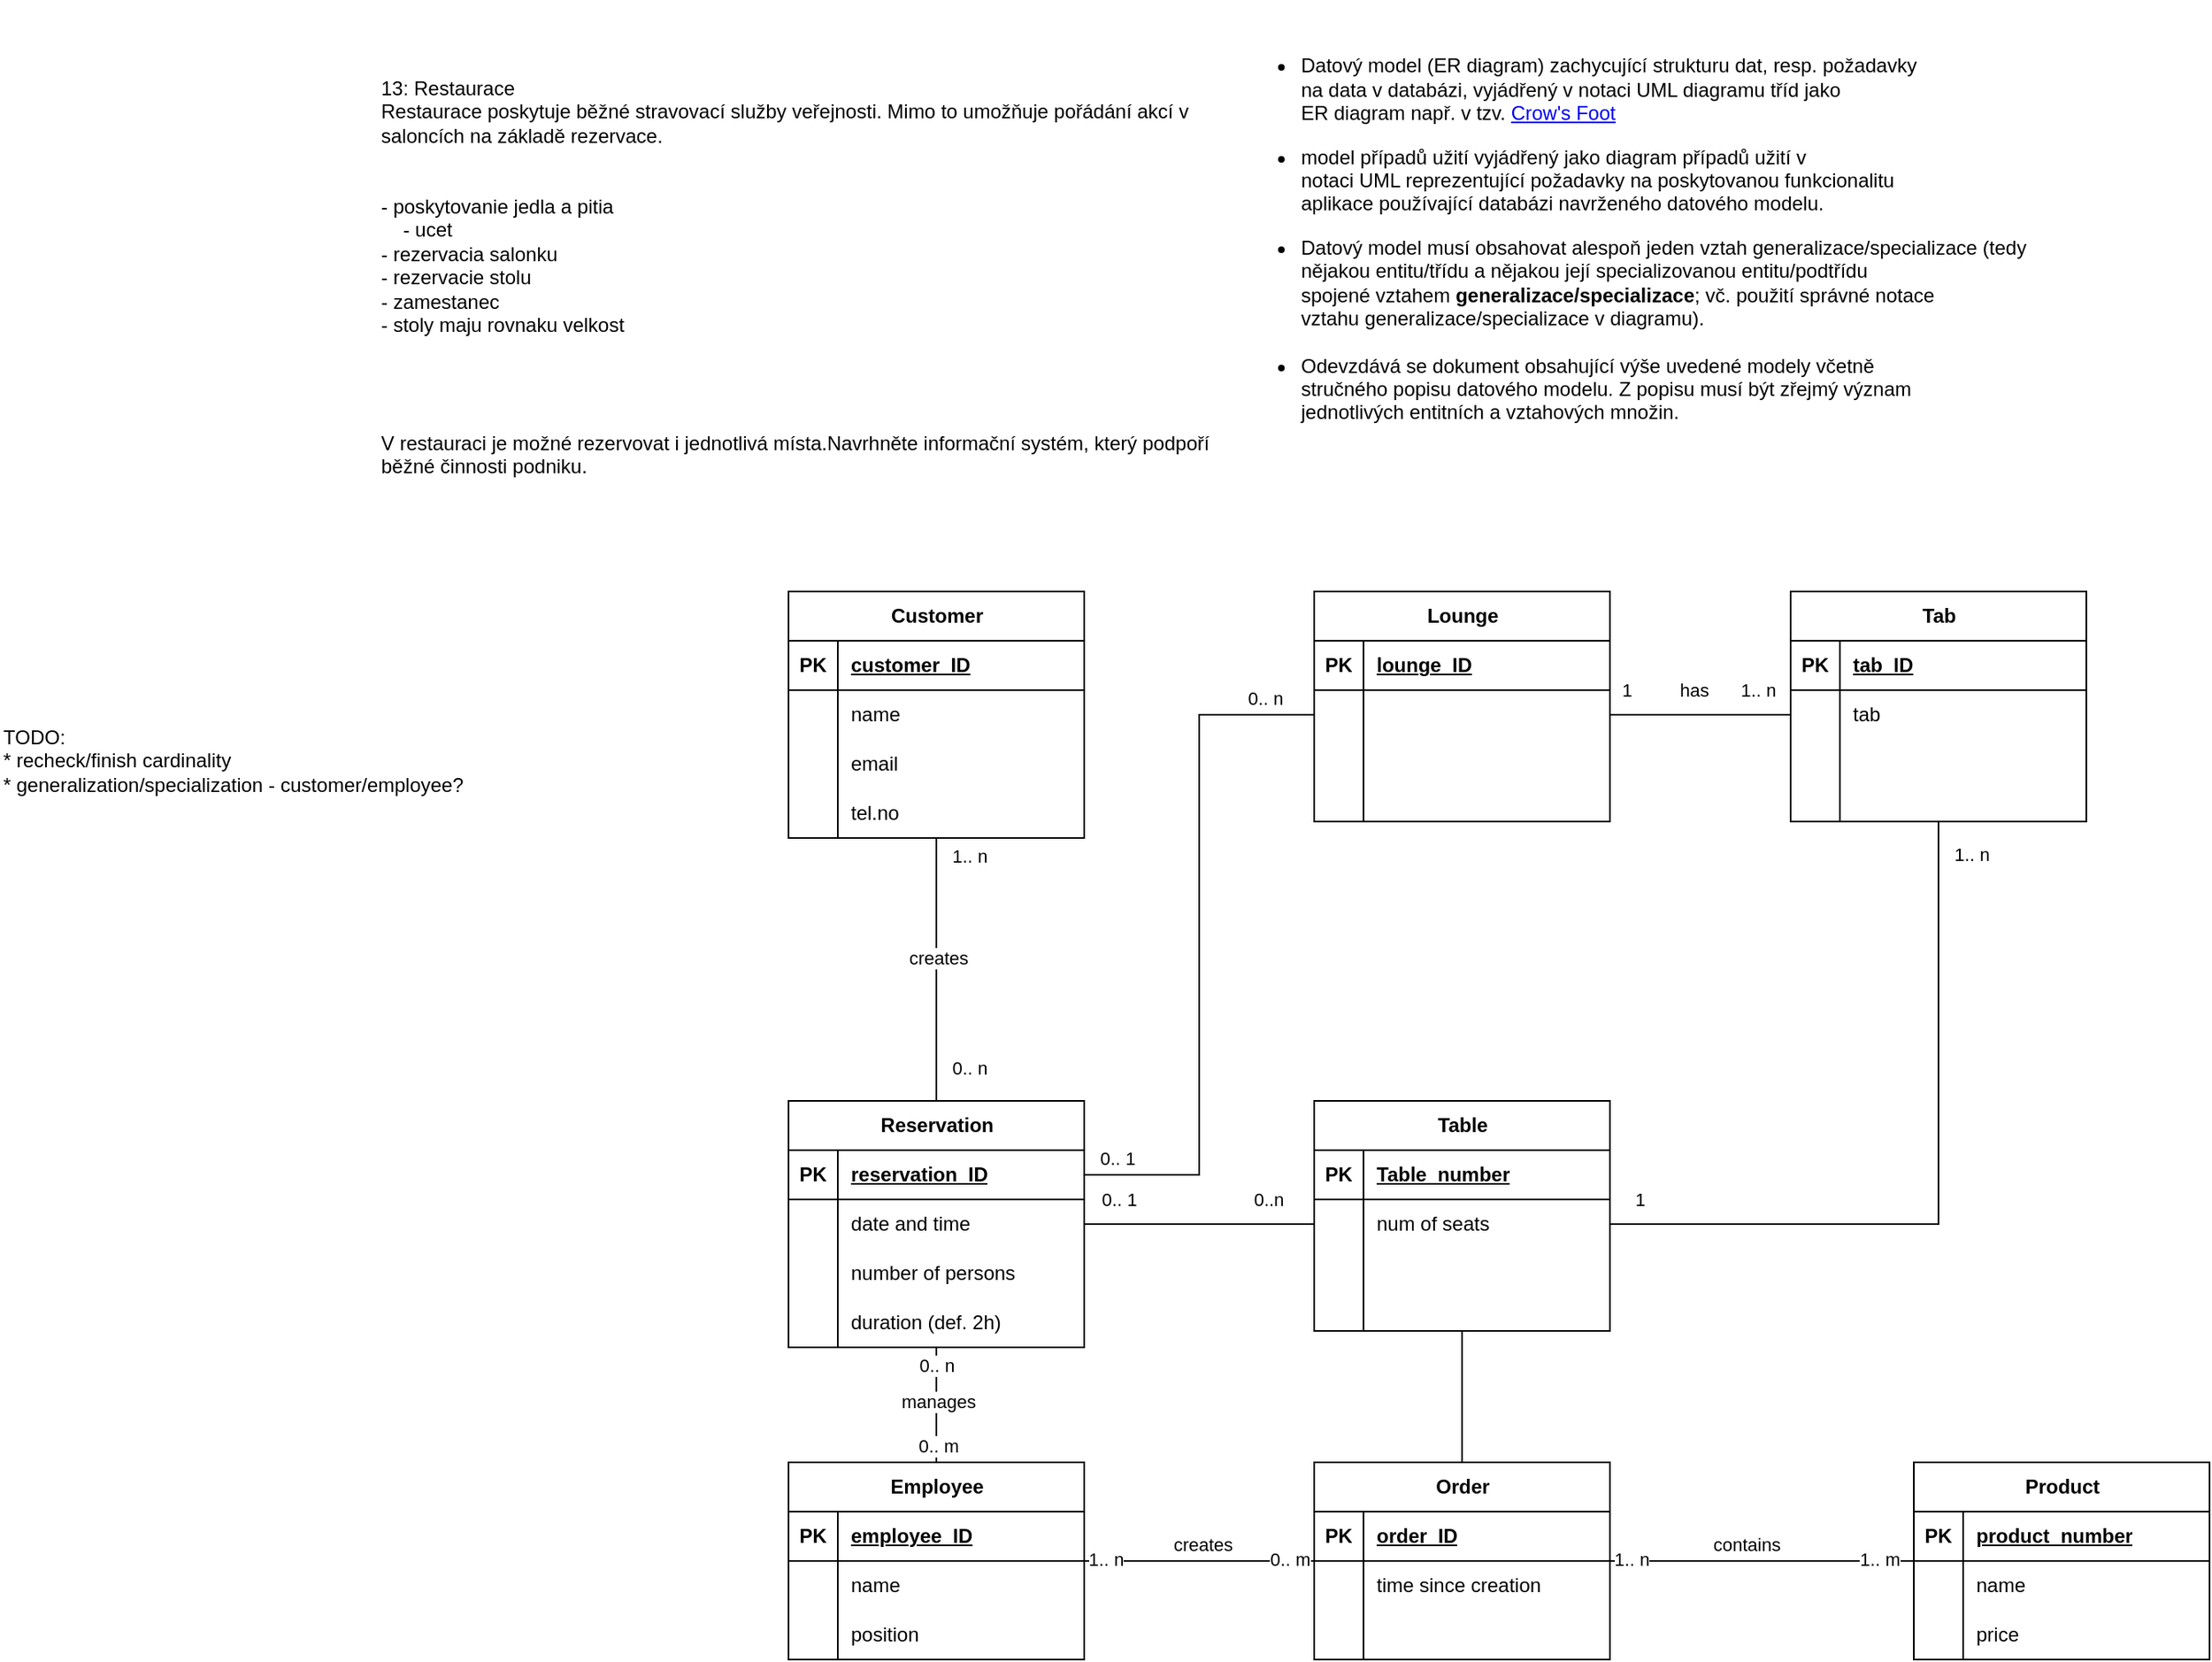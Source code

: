 <mxfile version="26.1.0">
  <diagram id="R2lEEEUBdFMjLlhIrx00" name="Page-1">
    <mxGraphModel dx="2901" dy="1121" grid="1" gridSize="10" guides="1" tooltips="1" connect="1" arrows="1" fold="1" page="1" pageScale="1" pageWidth="827" pageHeight="1169" math="0" shadow="0" extFonts="Permanent Marker^https://fonts.googleapis.com/css?family=Permanent+Marker">
      <root>
        <mxCell id="0" />
        <mxCell id="1" parent="0" />
        <mxCell id="PbNJtM7zfG2WfMYHAGxu-68" value="13: Restaurace&#xa;Restaurace poskytuje běžné stravovací služby veřejnosti. Mimo to umožňuje pořádání akcí v&#xa;saloncích na základě rezervace. &#xa;&#xa;&#xa;- poskytovanie jedla a pitia&#xa;    - ucet&#xa;- rezervacia salonku&#xa;- rezervacie stolu&#xa;- zamestanec&#xa;- stoly maju rovnaku velkost&#xa;&#xa;&#xa;&#xa;&#xa;V restauraci je možné rezervovat i jednotlivá místa.Navrhněte informační systém, který podpoří běžné činnosti podniku." style="text;whiteSpace=wrap;" parent="1" vertex="1">
          <mxGeometry x="-410" y="50" width="520" height="80" as="geometry" />
        </mxCell>
        <UserObject label="&lt;ul id=&quot;yui_3_18_1_1_1740597586929_71&quot;&gt;&lt;br&gt;&lt;li id=&quot;yui_3_18_1_1_1740597586929_70&quot;&gt;Datový model (ER diagram) zachycující strukturu dat, resp. požadavky&lt;br&gt; na data v databázi, vyjádřený v notaci UML diagramu tříd jako &lt;br&gt;ER diagram např. v tzv. &lt;a href=&quot;https://cs.wikipedia.org/wiki/Entity-relationship_model#Crow.27s_Foot&quot;&gt;Crow&#39;s Foot&lt;/a&gt;&lt;/li&gt;&lt;/ul&gt;&lt;ul id=&quot;yui_3_18_1_1_1740597586929_71&quot;&gt;&lt;li id=&quot;yui_3_18_1_1_1740597586929_70&quot;&gt;model případů užití vyjádřený jako diagram případů užití v &lt;br&gt;notaci UML reprezentující požadavky na poskytovanou funkcionalitu &lt;br&gt;aplikace používající databázi navrženého datového modelu. &lt;br&gt;&lt;/li&gt;&lt;/ul&gt;&lt;ul id=&quot;yui_3_18_1_1_1740597586929_71&quot;&gt;&lt;li id=&quot;yui_3_18_1_1_1740597586929_70&quot;&gt;Datový model musí obsahovat alespoň jeden vztah generalizace/specializace (tedy &lt;br&gt;nějakou entitu/třídu a nějakou její specializovanou entitu/podtřídu &lt;br&gt;spojené vztahem &lt;b&gt;generalizace/specializace&lt;/b&gt;; vč. použití správné notace &lt;br&gt;vztahu generalizace/specializace v diagramu).&lt;/li&gt;&lt;br&gt;&lt;li&gt;Odevzdává se dokument obsahující výše uvedené modely včetně &lt;br&gt;stručného popisu datového modelu. Z popisu musí být zřejmý význam &lt;br&gt;jednotlivých entitních a vztahových množin. &lt;/li&gt;&lt;/ul&gt;" id="PbNJtM7zfG2WfMYHAGxu-69">
          <mxCell style="text;whiteSpace=wrap;html=1;" parent="1" vertex="1">
            <mxGeometry x="110" y="10" width="560" height="260" as="geometry" />
          </mxCell>
        </UserObject>
        <mxCell id="PbNJtM7zfG2WfMYHAGxu-70" value="&lt;div&gt;Customer&lt;/div&gt;" style="shape=table;startSize=30;container=1;collapsible=1;childLayout=tableLayout;fixedRows=1;rowLines=0;fontStyle=1;align=center;resizeLast=1;html=1;" parent="1" vertex="1">
          <mxGeometry x="-160" y="370" width="180" height="150" as="geometry" />
        </mxCell>
        <mxCell id="PbNJtM7zfG2WfMYHAGxu-71" value="" style="shape=tableRow;horizontal=0;startSize=0;swimlaneHead=0;swimlaneBody=0;fillColor=none;collapsible=0;dropTarget=0;points=[[0,0.5],[1,0.5]];portConstraint=eastwest;top=0;left=0;right=0;bottom=1;" parent="PbNJtM7zfG2WfMYHAGxu-70" vertex="1">
          <mxGeometry y="30" width="180" height="30" as="geometry" />
        </mxCell>
        <mxCell id="PbNJtM7zfG2WfMYHAGxu-72" value="PK" style="shape=partialRectangle;connectable=0;fillColor=none;top=0;left=0;bottom=0;right=0;fontStyle=1;overflow=hidden;whiteSpace=wrap;html=1;" parent="PbNJtM7zfG2WfMYHAGxu-71" vertex="1">
          <mxGeometry width="30" height="30" as="geometry">
            <mxRectangle width="30" height="30" as="alternateBounds" />
          </mxGeometry>
        </mxCell>
        <mxCell id="PbNJtM7zfG2WfMYHAGxu-73" value="&lt;div&gt;customer_ID&lt;/div&gt;" style="shape=partialRectangle;connectable=0;fillColor=none;top=0;left=0;bottom=0;right=0;align=left;spacingLeft=6;fontStyle=5;overflow=hidden;whiteSpace=wrap;html=1;" parent="PbNJtM7zfG2WfMYHAGxu-71" vertex="1">
          <mxGeometry x="30" width="150" height="30" as="geometry">
            <mxRectangle width="150" height="30" as="alternateBounds" />
          </mxGeometry>
        </mxCell>
        <mxCell id="PbNJtM7zfG2WfMYHAGxu-80" value="" style="shape=tableRow;horizontal=0;startSize=0;swimlaneHead=0;swimlaneBody=0;fillColor=none;collapsible=0;dropTarget=0;points=[[0,0.5],[1,0.5]];portConstraint=eastwest;top=0;left=0;right=0;bottom=0;" parent="PbNJtM7zfG2WfMYHAGxu-70" vertex="1">
          <mxGeometry y="60" width="180" height="30" as="geometry" />
        </mxCell>
        <mxCell id="PbNJtM7zfG2WfMYHAGxu-81" value="" style="shape=partialRectangle;connectable=0;fillColor=none;top=0;left=0;bottom=0;right=0;editable=1;overflow=hidden;whiteSpace=wrap;html=1;" parent="PbNJtM7zfG2WfMYHAGxu-80" vertex="1">
          <mxGeometry width="30" height="30" as="geometry">
            <mxRectangle width="30" height="30" as="alternateBounds" />
          </mxGeometry>
        </mxCell>
        <mxCell id="PbNJtM7zfG2WfMYHAGxu-82" value="name" style="shape=partialRectangle;connectable=0;fillColor=none;top=0;left=0;bottom=0;right=0;align=left;spacingLeft=6;overflow=hidden;whiteSpace=wrap;html=1;" parent="PbNJtM7zfG2WfMYHAGxu-80" vertex="1">
          <mxGeometry x="30" width="150" height="30" as="geometry">
            <mxRectangle width="150" height="30" as="alternateBounds" />
          </mxGeometry>
        </mxCell>
        <mxCell id="PbNJtM7zfG2WfMYHAGxu-77" value="" style="shape=tableRow;horizontal=0;startSize=0;swimlaneHead=0;swimlaneBody=0;fillColor=none;collapsible=0;dropTarget=0;points=[[0,0.5],[1,0.5]];portConstraint=eastwest;top=0;left=0;right=0;bottom=0;" parent="PbNJtM7zfG2WfMYHAGxu-70" vertex="1">
          <mxGeometry y="90" width="180" height="30" as="geometry" />
        </mxCell>
        <mxCell id="PbNJtM7zfG2WfMYHAGxu-78" value="" style="shape=partialRectangle;connectable=0;fillColor=none;top=0;left=0;bottom=0;right=0;editable=1;overflow=hidden;whiteSpace=wrap;html=1;" parent="PbNJtM7zfG2WfMYHAGxu-77" vertex="1">
          <mxGeometry width="30" height="30" as="geometry">
            <mxRectangle width="30" height="30" as="alternateBounds" />
          </mxGeometry>
        </mxCell>
        <mxCell id="PbNJtM7zfG2WfMYHAGxu-79" value="email" style="shape=partialRectangle;connectable=0;fillColor=none;top=0;left=0;bottom=0;right=0;align=left;spacingLeft=6;overflow=hidden;whiteSpace=wrap;html=1;" parent="PbNJtM7zfG2WfMYHAGxu-77" vertex="1">
          <mxGeometry x="30" width="150" height="30" as="geometry">
            <mxRectangle width="150" height="30" as="alternateBounds" />
          </mxGeometry>
        </mxCell>
        <mxCell id="PbNJtM7zfG2WfMYHAGxu-74" value="" style="shape=tableRow;horizontal=0;startSize=0;swimlaneHead=0;swimlaneBody=0;fillColor=none;collapsible=0;dropTarget=0;points=[[0,0.5],[1,0.5]];portConstraint=eastwest;top=0;left=0;right=0;bottom=0;" parent="PbNJtM7zfG2WfMYHAGxu-70" vertex="1">
          <mxGeometry y="120" width="180" height="30" as="geometry" />
        </mxCell>
        <mxCell id="PbNJtM7zfG2WfMYHAGxu-75" value="" style="shape=partialRectangle;connectable=0;fillColor=none;top=0;left=0;bottom=0;right=0;editable=1;overflow=hidden;whiteSpace=wrap;html=1;" parent="PbNJtM7zfG2WfMYHAGxu-74" vertex="1">
          <mxGeometry width="30" height="30" as="geometry">
            <mxRectangle width="30" height="30" as="alternateBounds" />
          </mxGeometry>
        </mxCell>
        <mxCell id="PbNJtM7zfG2WfMYHAGxu-76" value="&lt;div&gt;tel.no&lt;/div&gt;" style="shape=partialRectangle;connectable=0;fillColor=none;top=0;left=0;bottom=0;right=0;align=left;spacingLeft=6;overflow=hidden;whiteSpace=wrap;html=1;" parent="PbNJtM7zfG2WfMYHAGxu-74" vertex="1">
          <mxGeometry x="30" width="150" height="30" as="geometry">
            <mxRectangle width="150" height="30" as="alternateBounds" />
          </mxGeometry>
        </mxCell>
        <mxCell id="G8_qOVzDnZ8bcjeu0tP2-45" style="edgeStyle=orthogonalEdgeStyle;rounded=0;orthogonalLoop=1;jettySize=auto;html=1;endArrow=none;endFill=0;" parent="1" source="PbNJtM7zfG2WfMYHAGxu-83" target="PbNJtM7zfG2WfMYHAGxu-100" edge="1">
          <mxGeometry relative="1" as="geometry" />
        </mxCell>
        <mxCell id="G8_qOVzDnZ8bcjeu0tP2-46" value="0.. 1" style="edgeLabel;html=1;align=center;verticalAlign=middle;resizable=0;points=[];" parent="G8_qOVzDnZ8bcjeu0tP2-45" vertex="1" connectable="0">
          <mxGeometry x="-0.819" y="2" relative="1" as="geometry">
            <mxPoint x="8" y="-13" as="offset" />
          </mxGeometry>
        </mxCell>
        <mxCell id="G8_qOVzDnZ8bcjeu0tP2-47" value="0..n" style="edgeLabel;html=1;align=center;verticalAlign=middle;resizable=0;points=[];" parent="G8_qOVzDnZ8bcjeu0tP2-45" vertex="1" connectable="0">
          <mxGeometry x="0.595" y="2" relative="1" as="geometry">
            <mxPoint y="-13" as="offset" />
          </mxGeometry>
        </mxCell>
        <mxCell id="PbNJtM7zfG2WfMYHAGxu-83" value="Reservation" style="shape=table;startSize=30;container=1;collapsible=1;childLayout=tableLayout;fixedRows=1;rowLines=0;fontStyle=1;align=center;resizeLast=1;html=1;" parent="1" vertex="1">
          <mxGeometry x="-160" y="680" width="180" height="150" as="geometry" />
        </mxCell>
        <mxCell id="PbNJtM7zfG2WfMYHAGxu-84" value="" style="shape=tableRow;horizontal=0;startSize=0;swimlaneHead=0;swimlaneBody=0;fillColor=none;collapsible=0;dropTarget=0;points=[[0,0.5],[1,0.5]];portConstraint=eastwest;top=0;left=0;right=0;bottom=1;" parent="PbNJtM7zfG2WfMYHAGxu-83" vertex="1">
          <mxGeometry y="30" width="180" height="30" as="geometry" />
        </mxCell>
        <mxCell id="PbNJtM7zfG2WfMYHAGxu-85" value="PK" style="shape=partialRectangle;connectable=0;fillColor=none;top=0;left=0;bottom=0;right=0;fontStyle=1;overflow=hidden;whiteSpace=wrap;html=1;" parent="PbNJtM7zfG2WfMYHAGxu-84" vertex="1">
          <mxGeometry width="30" height="30" as="geometry">
            <mxRectangle width="30" height="30" as="alternateBounds" />
          </mxGeometry>
        </mxCell>
        <mxCell id="PbNJtM7zfG2WfMYHAGxu-86" value="reservation_ID" style="shape=partialRectangle;connectable=0;fillColor=none;top=0;left=0;bottom=0;right=0;align=left;spacingLeft=6;fontStyle=5;overflow=hidden;whiteSpace=wrap;html=1;" parent="PbNJtM7zfG2WfMYHAGxu-84" vertex="1">
          <mxGeometry x="30" width="150" height="30" as="geometry">
            <mxRectangle width="150" height="30" as="alternateBounds" />
          </mxGeometry>
        </mxCell>
        <mxCell id="PbNJtM7zfG2WfMYHAGxu-87" value="" style="shape=tableRow;horizontal=0;startSize=0;swimlaneHead=0;swimlaneBody=0;fillColor=none;collapsible=0;dropTarget=0;points=[[0,0.5],[1,0.5]];portConstraint=eastwest;top=0;left=0;right=0;bottom=0;" parent="PbNJtM7zfG2WfMYHAGxu-83" vertex="1">
          <mxGeometry y="60" width="180" height="30" as="geometry" />
        </mxCell>
        <mxCell id="PbNJtM7zfG2WfMYHAGxu-88" value="" style="shape=partialRectangle;connectable=0;fillColor=none;top=0;left=0;bottom=0;right=0;editable=1;overflow=hidden;whiteSpace=wrap;html=1;" parent="PbNJtM7zfG2WfMYHAGxu-87" vertex="1">
          <mxGeometry width="30" height="30" as="geometry">
            <mxRectangle width="30" height="30" as="alternateBounds" />
          </mxGeometry>
        </mxCell>
        <mxCell id="PbNJtM7zfG2WfMYHAGxu-89" value="d&lt;span style=&quot;background-color: transparent; color: light-dark(rgb(0, 0, 0), rgb(255, 255, 255));&quot;&gt;ate and time&lt;/span&gt;" style="shape=partialRectangle;connectable=0;fillColor=none;top=0;left=0;bottom=0;right=0;align=left;spacingLeft=6;overflow=hidden;whiteSpace=wrap;html=1;" parent="PbNJtM7zfG2WfMYHAGxu-87" vertex="1">
          <mxGeometry x="30" width="150" height="30" as="geometry">
            <mxRectangle width="150" height="30" as="alternateBounds" />
          </mxGeometry>
        </mxCell>
        <mxCell id="PbNJtM7zfG2WfMYHAGxu-90" value="" style="shape=tableRow;horizontal=0;startSize=0;swimlaneHead=0;swimlaneBody=0;fillColor=none;collapsible=0;dropTarget=0;points=[[0,0.5],[1,0.5]];portConstraint=eastwest;top=0;left=0;right=0;bottom=0;" parent="PbNJtM7zfG2WfMYHAGxu-83" vertex="1">
          <mxGeometry y="90" width="180" height="30" as="geometry" />
        </mxCell>
        <mxCell id="PbNJtM7zfG2WfMYHAGxu-91" value="" style="shape=partialRectangle;connectable=0;fillColor=none;top=0;left=0;bottom=0;right=0;editable=1;overflow=hidden;whiteSpace=wrap;html=1;" parent="PbNJtM7zfG2WfMYHAGxu-90" vertex="1">
          <mxGeometry width="30" height="30" as="geometry">
            <mxRectangle width="30" height="30" as="alternateBounds" />
          </mxGeometry>
        </mxCell>
        <mxCell id="PbNJtM7zfG2WfMYHAGxu-92" value="number of persons" style="shape=partialRectangle;connectable=0;fillColor=none;top=0;left=0;bottom=0;right=0;align=left;spacingLeft=6;overflow=hidden;whiteSpace=wrap;html=1;" parent="PbNJtM7zfG2WfMYHAGxu-90" vertex="1">
          <mxGeometry x="30" width="150" height="30" as="geometry">
            <mxRectangle width="150" height="30" as="alternateBounds" />
          </mxGeometry>
        </mxCell>
        <mxCell id="PbNJtM7zfG2WfMYHAGxu-93" value="" style="shape=tableRow;horizontal=0;startSize=0;swimlaneHead=0;swimlaneBody=0;fillColor=none;collapsible=0;dropTarget=0;points=[[0,0.5],[1,0.5]];portConstraint=eastwest;top=0;left=0;right=0;bottom=0;" parent="PbNJtM7zfG2WfMYHAGxu-83" vertex="1">
          <mxGeometry y="120" width="180" height="30" as="geometry" />
        </mxCell>
        <mxCell id="PbNJtM7zfG2WfMYHAGxu-94" value="" style="shape=partialRectangle;connectable=0;fillColor=none;top=0;left=0;bottom=0;right=0;editable=1;overflow=hidden;whiteSpace=wrap;html=1;" parent="PbNJtM7zfG2WfMYHAGxu-93" vertex="1">
          <mxGeometry width="30" height="30" as="geometry">
            <mxRectangle width="30" height="30" as="alternateBounds" />
          </mxGeometry>
        </mxCell>
        <mxCell id="PbNJtM7zfG2WfMYHAGxu-95" value="duration (def. 2h)" style="shape=partialRectangle;connectable=0;fillColor=none;top=0;left=0;bottom=0;right=0;align=left;spacingLeft=6;overflow=hidden;whiteSpace=wrap;html=1;" parent="PbNJtM7zfG2WfMYHAGxu-93" vertex="1">
          <mxGeometry x="30" width="150" height="30" as="geometry">
            <mxRectangle width="150" height="30" as="alternateBounds" />
          </mxGeometry>
        </mxCell>
        <mxCell id="PbNJtM7zfG2WfMYHAGxu-96" value="Table" style="shape=table;startSize=30;container=1;collapsible=1;childLayout=tableLayout;fixedRows=1;rowLines=0;fontStyle=1;align=center;resizeLast=1;html=1;" parent="1" vertex="1">
          <mxGeometry x="160" y="680" width="180" height="140" as="geometry" />
        </mxCell>
        <mxCell id="PbNJtM7zfG2WfMYHAGxu-97" value="" style="shape=tableRow;horizontal=0;startSize=0;swimlaneHead=0;swimlaneBody=0;fillColor=none;collapsible=0;dropTarget=0;points=[[0,0.5],[1,0.5]];portConstraint=eastwest;top=0;left=0;right=0;bottom=1;" parent="PbNJtM7zfG2WfMYHAGxu-96" vertex="1">
          <mxGeometry y="30" width="180" height="30" as="geometry" />
        </mxCell>
        <mxCell id="PbNJtM7zfG2WfMYHAGxu-98" value="PK" style="shape=partialRectangle;connectable=0;fillColor=none;top=0;left=0;bottom=0;right=0;fontStyle=1;overflow=hidden;whiteSpace=wrap;html=1;" parent="PbNJtM7zfG2WfMYHAGxu-97" vertex="1">
          <mxGeometry width="30" height="30" as="geometry">
            <mxRectangle width="30" height="30" as="alternateBounds" />
          </mxGeometry>
        </mxCell>
        <mxCell id="PbNJtM7zfG2WfMYHAGxu-99" value="Table_number" style="shape=partialRectangle;connectable=0;fillColor=none;top=0;left=0;bottom=0;right=0;align=left;spacingLeft=6;fontStyle=5;overflow=hidden;whiteSpace=wrap;html=1;" parent="PbNJtM7zfG2WfMYHAGxu-97" vertex="1">
          <mxGeometry x="30" width="150" height="30" as="geometry">
            <mxRectangle width="150" height="30" as="alternateBounds" />
          </mxGeometry>
        </mxCell>
        <mxCell id="PbNJtM7zfG2WfMYHAGxu-100" value="" style="shape=tableRow;horizontal=0;startSize=0;swimlaneHead=0;swimlaneBody=0;fillColor=none;collapsible=0;dropTarget=0;points=[[0,0.5],[1,0.5]];portConstraint=eastwest;top=0;left=0;right=0;bottom=0;" parent="PbNJtM7zfG2WfMYHAGxu-96" vertex="1">
          <mxGeometry y="60" width="180" height="30" as="geometry" />
        </mxCell>
        <mxCell id="PbNJtM7zfG2WfMYHAGxu-101" value="" style="shape=partialRectangle;connectable=0;fillColor=none;top=0;left=0;bottom=0;right=0;editable=1;overflow=hidden;whiteSpace=wrap;html=1;" parent="PbNJtM7zfG2WfMYHAGxu-100" vertex="1">
          <mxGeometry width="30" height="30" as="geometry">
            <mxRectangle width="30" height="30" as="alternateBounds" />
          </mxGeometry>
        </mxCell>
        <mxCell id="PbNJtM7zfG2WfMYHAGxu-102" value="num of seats" style="shape=partialRectangle;connectable=0;fillColor=none;top=0;left=0;bottom=0;right=0;align=left;spacingLeft=6;overflow=hidden;whiteSpace=wrap;html=1;" parent="PbNJtM7zfG2WfMYHAGxu-100" vertex="1">
          <mxGeometry x="30" width="150" height="30" as="geometry">
            <mxRectangle width="150" height="30" as="alternateBounds" />
          </mxGeometry>
        </mxCell>
        <mxCell id="PbNJtM7zfG2WfMYHAGxu-103" value="" style="shape=tableRow;horizontal=0;startSize=0;swimlaneHead=0;swimlaneBody=0;fillColor=none;collapsible=0;dropTarget=0;points=[[0,0.5],[1,0.5]];portConstraint=eastwest;top=0;left=0;right=0;bottom=0;" parent="PbNJtM7zfG2WfMYHAGxu-96" vertex="1">
          <mxGeometry y="90" width="180" height="30" as="geometry" />
        </mxCell>
        <mxCell id="PbNJtM7zfG2WfMYHAGxu-104" value="" style="shape=partialRectangle;connectable=0;fillColor=none;top=0;left=0;bottom=0;right=0;editable=1;overflow=hidden;whiteSpace=wrap;html=1;" parent="PbNJtM7zfG2WfMYHAGxu-103" vertex="1">
          <mxGeometry width="30" height="30" as="geometry">
            <mxRectangle width="30" height="30" as="alternateBounds" />
          </mxGeometry>
        </mxCell>
        <mxCell id="PbNJtM7zfG2WfMYHAGxu-105" value="" style="shape=partialRectangle;connectable=0;fillColor=none;top=0;left=0;bottom=0;right=0;align=left;spacingLeft=6;overflow=hidden;whiteSpace=wrap;html=1;" parent="PbNJtM7zfG2WfMYHAGxu-103" vertex="1">
          <mxGeometry x="30" width="150" height="30" as="geometry">
            <mxRectangle width="150" height="30" as="alternateBounds" />
          </mxGeometry>
        </mxCell>
        <mxCell id="PbNJtM7zfG2WfMYHAGxu-106" value="" style="shape=tableRow;horizontal=0;startSize=0;swimlaneHead=0;swimlaneBody=0;fillColor=none;collapsible=0;dropTarget=0;points=[[0,0.5],[1,0.5]];portConstraint=eastwest;top=0;left=0;right=0;bottom=0;" parent="PbNJtM7zfG2WfMYHAGxu-96" vertex="1">
          <mxGeometry y="120" width="180" height="20" as="geometry" />
        </mxCell>
        <mxCell id="PbNJtM7zfG2WfMYHAGxu-107" value="" style="shape=partialRectangle;connectable=0;fillColor=none;top=0;left=0;bottom=0;right=0;editable=1;overflow=hidden;whiteSpace=wrap;html=1;" parent="PbNJtM7zfG2WfMYHAGxu-106" vertex="1">
          <mxGeometry width="30" height="20" as="geometry">
            <mxRectangle width="30" height="20" as="alternateBounds" />
          </mxGeometry>
        </mxCell>
        <mxCell id="PbNJtM7zfG2WfMYHAGxu-108" value="" style="shape=partialRectangle;connectable=0;fillColor=none;top=0;left=0;bottom=0;right=0;align=left;spacingLeft=6;overflow=hidden;whiteSpace=wrap;html=1;" parent="PbNJtM7zfG2WfMYHAGxu-106" vertex="1">
          <mxGeometry x="30" width="150" height="20" as="geometry">
            <mxRectangle width="150" height="20" as="alternateBounds" />
          </mxGeometry>
        </mxCell>
        <mxCell id="PbNJtM7zfG2WfMYHAGxu-122" value="Product" style="shape=table;startSize=30;container=1;collapsible=1;childLayout=tableLayout;fixedRows=1;rowLines=0;fontStyle=1;align=center;resizeLast=1;html=1;" parent="1" vertex="1">
          <mxGeometry x="525" y="900" width="180" height="120" as="geometry">
            <mxRectangle x="380" y="340" width="80" height="30" as="alternateBounds" />
          </mxGeometry>
        </mxCell>
        <mxCell id="PbNJtM7zfG2WfMYHAGxu-123" value="" style="shape=tableRow;horizontal=0;startSize=0;swimlaneHead=0;swimlaneBody=0;fillColor=none;collapsible=0;dropTarget=0;points=[[0,0.5],[1,0.5]];portConstraint=eastwest;top=0;left=0;right=0;bottom=1;" parent="PbNJtM7zfG2WfMYHAGxu-122" vertex="1">
          <mxGeometry y="30" width="180" height="30" as="geometry" />
        </mxCell>
        <mxCell id="PbNJtM7zfG2WfMYHAGxu-124" value="PK" style="shape=partialRectangle;connectable=0;fillColor=none;top=0;left=0;bottom=0;right=0;fontStyle=1;overflow=hidden;whiteSpace=wrap;html=1;" parent="PbNJtM7zfG2WfMYHAGxu-123" vertex="1">
          <mxGeometry width="30" height="30" as="geometry">
            <mxRectangle width="30" height="30" as="alternateBounds" />
          </mxGeometry>
        </mxCell>
        <mxCell id="PbNJtM7zfG2WfMYHAGxu-125" value="product_number" style="shape=partialRectangle;connectable=0;fillColor=none;top=0;left=0;bottom=0;right=0;align=left;spacingLeft=6;fontStyle=5;overflow=hidden;whiteSpace=wrap;html=1;" parent="PbNJtM7zfG2WfMYHAGxu-123" vertex="1">
          <mxGeometry x="30" width="150" height="30" as="geometry">
            <mxRectangle width="150" height="30" as="alternateBounds" />
          </mxGeometry>
        </mxCell>
        <mxCell id="PbNJtM7zfG2WfMYHAGxu-126" value="" style="shape=tableRow;horizontal=0;startSize=0;swimlaneHead=0;swimlaneBody=0;fillColor=none;collapsible=0;dropTarget=0;points=[[0,0.5],[1,0.5]];portConstraint=eastwest;top=0;left=0;right=0;bottom=0;" parent="PbNJtM7zfG2WfMYHAGxu-122" vertex="1">
          <mxGeometry y="60" width="180" height="30" as="geometry" />
        </mxCell>
        <mxCell id="PbNJtM7zfG2WfMYHAGxu-127" value="" style="shape=partialRectangle;connectable=0;fillColor=none;top=0;left=0;bottom=0;right=0;editable=1;overflow=hidden;whiteSpace=wrap;html=1;" parent="PbNJtM7zfG2WfMYHAGxu-126" vertex="1">
          <mxGeometry width="30" height="30" as="geometry">
            <mxRectangle width="30" height="30" as="alternateBounds" />
          </mxGeometry>
        </mxCell>
        <mxCell id="PbNJtM7zfG2WfMYHAGxu-128" value="name" style="shape=partialRectangle;connectable=0;fillColor=none;top=0;left=0;bottom=0;right=0;align=left;spacingLeft=6;overflow=hidden;whiteSpace=wrap;html=1;" parent="PbNJtM7zfG2WfMYHAGxu-126" vertex="1">
          <mxGeometry x="30" width="150" height="30" as="geometry">
            <mxRectangle width="150" height="30" as="alternateBounds" />
          </mxGeometry>
        </mxCell>
        <mxCell id="PbNJtM7zfG2WfMYHAGxu-129" value="" style="shape=tableRow;horizontal=0;startSize=0;swimlaneHead=0;swimlaneBody=0;fillColor=none;collapsible=0;dropTarget=0;points=[[0,0.5],[1,0.5]];portConstraint=eastwest;top=0;left=0;right=0;bottom=0;" parent="PbNJtM7zfG2WfMYHAGxu-122" vertex="1">
          <mxGeometry y="90" width="180" height="30" as="geometry" />
        </mxCell>
        <mxCell id="PbNJtM7zfG2WfMYHAGxu-130" value="" style="shape=partialRectangle;connectable=0;fillColor=none;top=0;left=0;bottom=0;right=0;editable=1;overflow=hidden;whiteSpace=wrap;html=1;" parent="PbNJtM7zfG2WfMYHAGxu-129" vertex="1">
          <mxGeometry width="30" height="30" as="geometry">
            <mxRectangle width="30" height="30" as="alternateBounds" />
          </mxGeometry>
        </mxCell>
        <mxCell id="PbNJtM7zfG2WfMYHAGxu-131" value="price" style="shape=partialRectangle;connectable=0;fillColor=none;top=0;left=0;bottom=0;right=0;align=left;spacingLeft=6;overflow=hidden;whiteSpace=wrap;html=1;" parent="PbNJtM7zfG2WfMYHAGxu-129" vertex="1">
          <mxGeometry x="30" width="150" height="30" as="geometry">
            <mxRectangle width="150" height="30" as="alternateBounds" />
          </mxGeometry>
        </mxCell>
        <mxCell id="G8_qOVzDnZ8bcjeu0tP2-33" style="edgeStyle=orthogonalEdgeStyle;rounded=0;orthogonalLoop=1;jettySize=auto;html=1;endArrow=none;endFill=0;" parent="1" source="ev-QNoOPe0kuKehV-vWC-1" target="G8_qOVzDnZ8bcjeu0tP2-16" edge="1">
          <mxGeometry relative="1" as="geometry" />
        </mxCell>
        <mxCell id="G8_qOVzDnZ8bcjeu0tP2-34" value="1.. n" style="edgeLabel;html=1;align=center;verticalAlign=middle;resizable=0;points=[];" parent="G8_qOVzDnZ8bcjeu0tP2-33" vertex="1" connectable="0">
          <mxGeometry x="0.822" y="-1" relative="1" as="geometry">
            <mxPoint as="offset" />
          </mxGeometry>
        </mxCell>
        <mxCell id="G8_qOVzDnZ8bcjeu0tP2-35" value="0.. m" style="edgeLabel;html=1;align=center;verticalAlign=middle;resizable=0;points=[];" parent="G8_qOVzDnZ8bcjeu0tP2-33" vertex="1" connectable="0">
          <mxGeometry x="-0.787" y="-1" relative="1" as="geometry">
            <mxPoint as="offset" />
          </mxGeometry>
        </mxCell>
        <mxCell id="G8_qOVzDnZ8bcjeu0tP2-36" value="creates" style="edgeLabel;html=1;align=center;verticalAlign=middle;resizable=0;points=[];" parent="G8_qOVzDnZ8bcjeu0tP2-33" vertex="1" connectable="0">
          <mxGeometry x="-0.021" y="1" relative="1" as="geometry">
            <mxPoint y="-11" as="offset" />
          </mxGeometry>
        </mxCell>
        <mxCell id="G8_qOVzDnZ8bcjeu0tP2-38" style="edgeStyle=orthogonalEdgeStyle;rounded=0;orthogonalLoop=1;jettySize=auto;html=1;endArrow=none;endFill=0;" parent="1" source="ev-QNoOPe0kuKehV-vWC-1" target="PbNJtM7zfG2WfMYHAGxu-122" edge="1">
          <mxGeometry relative="1" as="geometry" />
        </mxCell>
        <mxCell id="G8_qOVzDnZ8bcjeu0tP2-39" value="1.. m" style="edgeLabel;html=1;align=center;verticalAlign=middle;resizable=0;points=[];" parent="G8_qOVzDnZ8bcjeu0tP2-38" vertex="1" connectable="0">
          <mxGeometry x="0.774" y="1" relative="1" as="geometry">
            <mxPoint as="offset" />
          </mxGeometry>
        </mxCell>
        <mxCell id="G8_qOVzDnZ8bcjeu0tP2-40" value="1.. n" style="edgeLabel;html=1;align=center;verticalAlign=middle;resizable=0;points=[];" parent="G8_qOVzDnZ8bcjeu0tP2-38" vertex="1" connectable="0">
          <mxGeometry x="-0.86" y="1" relative="1" as="geometry">
            <mxPoint as="offset" />
          </mxGeometry>
        </mxCell>
        <mxCell id="G8_qOVzDnZ8bcjeu0tP2-41" value="contains" style="edgeLabel;html=1;align=center;verticalAlign=middle;resizable=0;points=[];" parent="G8_qOVzDnZ8bcjeu0tP2-38" vertex="1" connectable="0">
          <mxGeometry x="-0.103" y="-1" relative="1" as="geometry">
            <mxPoint y="-11" as="offset" />
          </mxGeometry>
        </mxCell>
        <mxCell id="G8_qOVzDnZ8bcjeu0tP2-53" style="edgeStyle=orthogonalEdgeStyle;rounded=0;orthogonalLoop=1;jettySize=auto;html=1;endArrow=none;endFill=0;" parent="1" source="ev-QNoOPe0kuKehV-vWC-1" target="PbNJtM7zfG2WfMYHAGxu-96" edge="1">
          <mxGeometry relative="1" as="geometry" />
        </mxCell>
        <mxCell id="ev-QNoOPe0kuKehV-vWC-1" value="Order" style="shape=table;startSize=30;container=1;collapsible=1;childLayout=tableLayout;fixedRows=1;rowLines=0;fontStyle=1;align=center;resizeLast=1;html=1;" parent="1" vertex="1">
          <mxGeometry x="160" y="900" width="180" height="120" as="geometry" />
        </mxCell>
        <mxCell id="ev-QNoOPe0kuKehV-vWC-2" value="" style="shape=tableRow;horizontal=0;startSize=0;swimlaneHead=0;swimlaneBody=0;fillColor=none;collapsible=0;dropTarget=0;points=[[0,0.5],[1,0.5]];portConstraint=eastwest;top=0;left=0;right=0;bottom=1;" parent="ev-QNoOPe0kuKehV-vWC-1" vertex="1">
          <mxGeometry y="30" width="180" height="30" as="geometry" />
        </mxCell>
        <mxCell id="ev-QNoOPe0kuKehV-vWC-3" value="PK" style="shape=partialRectangle;connectable=0;fillColor=none;top=0;left=0;bottom=0;right=0;fontStyle=1;overflow=hidden;whiteSpace=wrap;html=1;" parent="ev-QNoOPe0kuKehV-vWC-2" vertex="1">
          <mxGeometry width="30" height="30" as="geometry">
            <mxRectangle width="30" height="30" as="alternateBounds" />
          </mxGeometry>
        </mxCell>
        <mxCell id="ev-QNoOPe0kuKehV-vWC-4" value="order_ID" style="shape=partialRectangle;connectable=0;fillColor=none;top=0;left=0;bottom=0;right=0;align=left;spacingLeft=6;fontStyle=5;overflow=hidden;whiteSpace=wrap;html=1;" parent="ev-QNoOPe0kuKehV-vWC-2" vertex="1">
          <mxGeometry x="30" width="150" height="30" as="geometry">
            <mxRectangle width="150" height="30" as="alternateBounds" />
          </mxGeometry>
        </mxCell>
        <mxCell id="ev-QNoOPe0kuKehV-vWC-5" value="" style="shape=tableRow;horizontal=0;startSize=0;swimlaneHead=0;swimlaneBody=0;fillColor=none;collapsible=0;dropTarget=0;points=[[0,0.5],[1,0.5]];portConstraint=eastwest;top=0;left=0;right=0;bottom=0;" parent="ev-QNoOPe0kuKehV-vWC-1" vertex="1">
          <mxGeometry y="60" width="180" height="30" as="geometry" />
        </mxCell>
        <mxCell id="ev-QNoOPe0kuKehV-vWC-6" value="" style="shape=partialRectangle;connectable=0;fillColor=none;top=0;left=0;bottom=0;right=0;editable=1;overflow=hidden;whiteSpace=wrap;html=1;" parent="ev-QNoOPe0kuKehV-vWC-5" vertex="1">
          <mxGeometry width="30" height="30" as="geometry">
            <mxRectangle width="30" height="30" as="alternateBounds" />
          </mxGeometry>
        </mxCell>
        <mxCell id="ev-QNoOPe0kuKehV-vWC-7" value="time since creation" style="shape=partialRectangle;connectable=0;fillColor=none;top=0;left=0;bottom=0;right=0;align=left;spacingLeft=6;overflow=hidden;whiteSpace=wrap;html=1;" parent="ev-QNoOPe0kuKehV-vWC-5" vertex="1">
          <mxGeometry x="30" width="150" height="30" as="geometry">
            <mxRectangle width="150" height="30" as="alternateBounds" />
          </mxGeometry>
        </mxCell>
        <mxCell id="ev-QNoOPe0kuKehV-vWC-8" value="" style="shape=tableRow;horizontal=0;startSize=0;swimlaneHead=0;swimlaneBody=0;fillColor=none;collapsible=0;dropTarget=0;points=[[0,0.5],[1,0.5]];portConstraint=eastwest;top=0;left=0;right=0;bottom=0;" parent="ev-QNoOPe0kuKehV-vWC-1" vertex="1">
          <mxGeometry y="90" width="180" height="30" as="geometry" />
        </mxCell>
        <mxCell id="ev-QNoOPe0kuKehV-vWC-9" value="" style="shape=partialRectangle;connectable=0;fillColor=none;top=0;left=0;bottom=0;right=0;editable=1;overflow=hidden;whiteSpace=wrap;html=1;" parent="ev-QNoOPe0kuKehV-vWC-8" vertex="1">
          <mxGeometry width="30" height="30" as="geometry">
            <mxRectangle width="30" height="30" as="alternateBounds" />
          </mxGeometry>
        </mxCell>
        <mxCell id="ev-QNoOPe0kuKehV-vWC-10" value="" style="shape=partialRectangle;connectable=0;fillColor=none;top=0;left=0;bottom=0;right=0;align=left;spacingLeft=6;overflow=hidden;whiteSpace=wrap;html=1;" parent="ev-QNoOPe0kuKehV-vWC-8" vertex="1">
          <mxGeometry x="30" width="150" height="30" as="geometry">
            <mxRectangle width="150" height="30" as="alternateBounds" />
          </mxGeometry>
        </mxCell>
        <mxCell id="ev-QNoOPe0kuKehV-vWC-27" value="&lt;div&gt;Lounge&lt;/div&gt;" style="shape=table;startSize=30;container=1;collapsible=1;childLayout=tableLayout;fixedRows=1;rowLines=0;fontStyle=1;align=center;resizeLast=1;html=1;" parent="1" vertex="1">
          <mxGeometry x="160" y="370" width="180" height="140" as="geometry" />
        </mxCell>
        <mxCell id="ev-QNoOPe0kuKehV-vWC-28" value="" style="shape=tableRow;horizontal=0;startSize=0;swimlaneHead=0;swimlaneBody=0;fillColor=none;collapsible=0;dropTarget=0;points=[[0,0.5],[1,0.5]];portConstraint=eastwest;top=0;left=0;right=0;bottom=1;" parent="ev-QNoOPe0kuKehV-vWC-27" vertex="1">
          <mxGeometry y="30" width="180" height="30" as="geometry" />
        </mxCell>
        <mxCell id="ev-QNoOPe0kuKehV-vWC-29" value="PK" style="shape=partialRectangle;connectable=0;fillColor=none;top=0;left=0;bottom=0;right=0;fontStyle=1;overflow=hidden;whiteSpace=wrap;html=1;" parent="ev-QNoOPe0kuKehV-vWC-28" vertex="1">
          <mxGeometry width="30" height="30" as="geometry">
            <mxRectangle width="30" height="30" as="alternateBounds" />
          </mxGeometry>
        </mxCell>
        <mxCell id="ev-QNoOPe0kuKehV-vWC-30" value="&lt;div&gt;lounge_ID&lt;/div&gt;" style="shape=partialRectangle;connectable=0;fillColor=none;top=0;left=0;bottom=0;right=0;align=left;spacingLeft=6;fontStyle=5;overflow=hidden;whiteSpace=wrap;html=1;" parent="ev-QNoOPe0kuKehV-vWC-28" vertex="1">
          <mxGeometry x="30" width="150" height="30" as="geometry">
            <mxRectangle width="150" height="30" as="alternateBounds" />
          </mxGeometry>
        </mxCell>
        <mxCell id="ev-QNoOPe0kuKehV-vWC-31" value="" style="shape=tableRow;horizontal=0;startSize=0;swimlaneHead=0;swimlaneBody=0;fillColor=none;collapsible=0;dropTarget=0;points=[[0,0.5],[1,0.5]];portConstraint=eastwest;top=0;left=0;right=0;bottom=0;" parent="ev-QNoOPe0kuKehV-vWC-27" vertex="1">
          <mxGeometry y="60" width="180" height="30" as="geometry" />
        </mxCell>
        <mxCell id="ev-QNoOPe0kuKehV-vWC-32" value="" style="shape=partialRectangle;connectable=0;fillColor=none;top=0;left=0;bottom=0;right=0;editable=1;overflow=hidden;whiteSpace=wrap;html=1;" parent="ev-QNoOPe0kuKehV-vWC-31" vertex="1">
          <mxGeometry width="30" height="30" as="geometry">
            <mxRectangle width="30" height="30" as="alternateBounds" />
          </mxGeometry>
        </mxCell>
        <mxCell id="ev-QNoOPe0kuKehV-vWC-33" value="" style="shape=partialRectangle;connectable=0;fillColor=none;top=0;left=0;bottom=0;right=0;align=left;spacingLeft=6;overflow=hidden;whiteSpace=wrap;html=1;" parent="ev-QNoOPe0kuKehV-vWC-31" vertex="1">
          <mxGeometry x="30" width="150" height="30" as="geometry">
            <mxRectangle width="150" height="30" as="alternateBounds" />
          </mxGeometry>
        </mxCell>
        <mxCell id="ev-QNoOPe0kuKehV-vWC-34" value="" style="shape=tableRow;horizontal=0;startSize=0;swimlaneHead=0;swimlaneBody=0;fillColor=none;collapsible=0;dropTarget=0;points=[[0,0.5],[1,0.5]];portConstraint=eastwest;top=0;left=0;right=0;bottom=0;" parent="ev-QNoOPe0kuKehV-vWC-27" vertex="1">
          <mxGeometry y="90" width="180" height="30" as="geometry" />
        </mxCell>
        <mxCell id="ev-QNoOPe0kuKehV-vWC-35" value="" style="shape=partialRectangle;connectable=0;fillColor=none;top=0;left=0;bottom=0;right=0;editable=1;overflow=hidden;whiteSpace=wrap;html=1;" parent="ev-QNoOPe0kuKehV-vWC-34" vertex="1">
          <mxGeometry width="30" height="30" as="geometry">
            <mxRectangle width="30" height="30" as="alternateBounds" />
          </mxGeometry>
        </mxCell>
        <mxCell id="ev-QNoOPe0kuKehV-vWC-36" value="" style="shape=partialRectangle;connectable=0;fillColor=none;top=0;left=0;bottom=0;right=0;align=left;spacingLeft=6;overflow=hidden;whiteSpace=wrap;html=1;" parent="ev-QNoOPe0kuKehV-vWC-34" vertex="1">
          <mxGeometry x="30" width="150" height="30" as="geometry">
            <mxRectangle width="150" height="30" as="alternateBounds" />
          </mxGeometry>
        </mxCell>
        <mxCell id="ev-QNoOPe0kuKehV-vWC-37" value="" style="shape=tableRow;horizontal=0;startSize=0;swimlaneHead=0;swimlaneBody=0;fillColor=none;collapsible=0;dropTarget=0;points=[[0,0.5],[1,0.5]];portConstraint=eastwest;top=0;left=0;right=0;bottom=0;" parent="ev-QNoOPe0kuKehV-vWC-27" vertex="1">
          <mxGeometry y="120" width="180" height="20" as="geometry" />
        </mxCell>
        <mxCell id="ev-QNoOPe0kuKehV-vWC-38" value="" style="shape=partialRectangle;connectable=0;fillColor=none;top=0;left=0;bottom=0;right=0;editable=1;overflow=hidden;whiteSpace=wrap;html=1;" parent="ev-QNoOPe0kuKehV-vWC-37" vertex="1">
          <mxGeometry width="30" height="20" as="geometry">
            <mxRectangle width="30" height="20" as="alternateBounds" />
          </mxGeometry>
        </mxCell>
        <mxCell id="ev-QNoOPe0kuKehV-vWC-39" value="" style="shape=partialRectangle;connectable=0;fillColor=none;top=0;left=0;bottom=0;right=0;align=left;spacingLeft=6;overflow=hidden;whiteSpace=wrap;html=1;" parent="ev-QNoOPe0kuKehV-vWC-37" vertex="1">
          <mxGeometry x="30" width="150" height="20" as="geometry">
            <mxRectangle width="150" height="20" as="alternateBounds" />
          </mxGeometry>
        </mxCell>
        <mxCell id="ev-QNoOPe0kuKehV-vWC-40" value="&lt;div&gt;Tab&lt;/div&gt;" style="shape=table;startSize=30;container=1;collapsible=1;childLayout=tableLayout;fixedRows=1;rowLines=0;fontStyle=1;align=center;resizeLast=1;html=1;" parent="1" vertex="1">
          <mxGeometry x="450" y="370" width="180" height="140" as="geometry" />
        </mxCell>
        <mxCell id="ev-QNoOPe0kuKehV-vWC-41" value="" style="shape=tableRow;horizontal=0;startSize=0;swimlaneHead=0;swimlaneBody=0;fillColor=none;collapsible=0;dropTarget=0;points=[[0,0.5],[1,0.5]];portConstraint=eastwest;top=0;left=0;right=0;bottom=1;" parent="ev-QNoOPe0kuKehV-vWC-40" vertex="1">
          <mxGeometry y="30" width="180" height="30" as="geometry" />
        </mxCell>
        <mxCell id="ev-QNoOPe0kuKehV-vWC-42" value="PK" style="shape=partialRectangle;connectable=0;fillColor=none;top=0;left=0;bottom=0;right=0;fontStyle=1;overflow=hidden;whiteSpace=wrap;html=1;" parent="ev-QNoOPe0kuKehV-vWC-41" vertex="1">
          <mxGeometry width="30" height="30" as="geometry">
            <mxRectangle width="30" height="30" as="alternateBounds" />
          </mxGeometry>
        </mxCell>
        <mxCell id="ev-QNoOPe0kuKehV-vWC-43" value="&lt;div&gt;tab_ID&lt;/div&gt;" style="shape=partialRectangle;connectable=0;fillColor=none;top=0;left=0;bottom=0;right=0;align=left;spacingLeft=6;fontStyle=5;overflow=hidden;whiteSpace=wrap;html=1;" parent="ev-QNoOPe0kuKehV-vWC-41" vertex="1">
          <mxGeometry x="30" width="150" height="30" as="geometry">
            <mxRectangle width="150" height="30" as="alternateBounds" />
          </mxGeometry>
        </mxCell>
        <mxCell id="ev-QNoOPe0kuKehV-vWC-44" value="" style="shape=tableRow;horizontal=0;startSize=0;swimlaneHead=0;swimlaneBody=0;fillColor=none;collapsible=0;dropTarget=0;points=[[0,0.5],[1,0.5]];portConstraint=eastwest;top=0;left=0;right=0;bottom=0;" parent="ev-QNoOPe0kuKehV-vWC-40" vertex="1">
          <mxGeometry y="60" width="180" height="30" as="geometry" />
        </mxCell>
        <mxCell id="ev-QNoOPe0kuKehV-vWC-45" value="" style="shape=partialRectangle;connectable=0;fillColor=none;top=0;left=0;bottom=0;right=0;editable=1;overflow=hidden;whiteSpace=wrap;html=1;" parent="ev-QNoOPe0kuKehV-vWC-44" vertex="1">
          <mxGeometry width="30" height="30" as="geometry">
            <mxRectangle width="30" height="30" as="alternateBounds" />
          </mxGeometry>
        </mxCell>
        <mxCell id="ev-QNoOPe0kuKehV-vWC-46" value="tab" style="shape=partialRectangle;connectable=0;fillColor=none;top=0;left=0;bottom=0;right=0;align=left;spacingLeft=6;overflow=hidden;whiteSpace=wrap;html=1;" parent="ev-QNoOPe0kuKehV-vWC-44" vertex="1">
          <mxGeometry x="30" width="150" height="30" as="geometry">
            <mxRectangle width="150" height="30" as="alternateBounds" />
          </mxGeometry>
        </mxCell>
        <mxCell id="ev-QNoOPe0kuKehV-vWC-47" value="" style="shape=tableRow;horizontal=0;startSize=0;swimlaneHead=0;swimlaneBody=0;fillColor=none;collapsible=0;dropTarget=0;points=[[0,0.5],[1,0.5]];portConstraint=eastwest;top=0;left=0;right=0;bottom=0;" parent="ev-QNoOPe0kuKehV-vWC-40" vertex="1">
          <mxGeometry y="90" width="180" height="30" as="geometry" />
        </mxCell>
        <mxCell id="ev-QNoOPe0kuKehV-vWC-48" value="" style="shape=partialRectangle;connectable=0;fillColor=none;top=0;left=0;bottom=0;right=0;editable=1;overflow=hidden;whiteSpace=wrap;html=1;" parent="ev-QNoOPe0kuKehV-vWC-47" vertex="1">
          <mxGeometry width="30" height="30" as="geometry">
            <mxRectangle width="30" height="30" as="alternateBounds" />
          </mxGeometry>
        </mxCell>
        <mxCell id="ev-QNoOPe0kuKehV-vWC-49" value="" style="shape=partialRectangle;connectable=0;fillColor=none;top=0;left=0;bottom=0;right=0;align=left;spacingLeft=6;overflow=hidden;whiteSpace=wrap;html=1;" parent="ev-QNoOPe0kuKehV-vWC-47" vertex="1">
          <mxGeometry x="30" width="150" height="30" as="geometry">
            <mxRectangle width="150" height="30" as="alternateBounds" />
          </mxGeometry>
        </mxCell>
        <mxCell id="ev-QNoOPe0kuKehV-vWC-50" value="" style="shape=tableRow;horizontal=0;startSize=0;swimlaneHead=0;swimlaneBody=0;fillColor=none;collapsible=0;dropTarget=0;points=[[0,0.5],[1,0.5]];portConstraint=eastwest;top=0;left=0;right=0;bottom=0;" parent="ev-QNoOPe0kuKehV-vWC-40" vertex="1">
          <mxGeometry y="120" width="180" height="20" as="geometry" />
        </mxCell>
        <mxCell id="ev-QNoOPe0kuKehV-vWC-51" value="" style="shape=partialRectangle;connectable=0;fillColor=none;top=0;left=0;bottom=0;right=0;editable=1;overflow=hidden;whiteSpace=wrap;html=1;" parent="ev-QNoOPe0kuKehV-vWC-50" vertex="1">
          <mxGeometry width="30" height="20" as="geometry">
            <mxRectangle width="30" height="20" as="alternateBounds" />
          </mxGeometry>
        </mxCell>
        <mxCell id="ev-QNoOPe0kuKehV-vWC-52" value="" style="shape=partialRectangle;connectable=0;fillColor=none;top=0;left=0;bottom=0;right=0;align=left;spacingLeft=6;overflow=hidden;whiteSpace=wrap;html=1;" parent="ev-QNoOPe0kuKehV-vWC-50" vertex="1">
          <mxGeometry x="30" width="150" height="20" as="geometry">
            <mxRectangle width="150" height="20" as="alternateBounds" />
          </mxGeometry>
        </mxCell>
        <mxCell id="G8_qOVzDnZ8bcjeu0tP2-5" value="" style="group" parent="1" vertex="1" connectable="0">
          <mxGeometry x="-50" y="660.003" as="geometry" />
        </mxCell>
        <mxCell id="G8_qOVzDnZ8bcjeu0tP2-1" style="edgeStyle=orthogonalEdgeStyle;rounded=0;orthogonalLoop=1;jettySize=auto;html=1;endArrow=none;endFill=0;" parent="G8_qOVzDnZ8bcjeu0tP2-5" source="PbNJtM7zfG2WfMYHAGxu-70" target="PbNJtM7zfG2WfMYHAGxu-83" edge="1">
          <mxGeometry relative="1" as="geometry" />
        </mxCell>
        <mxCell id="G8_qOVzDnZ8bcjeu0tP2-2" value="creates" style="edgeLabel;html=1;align=center;verticalAlign=middle;resizable=0;points=[];" parent="G8_qOVzDnZ8bcjeu0tP2-1" vertex="1" connectable="0">
          <mxGeometry x="-0.093" y="1" relative="1" as="geometry">
            <mxPoint as="offset" />
          </mxGeometry>
        </mxCell>
        <mxCell id="G8_qOVzDnZ8bcjeu0tP2-3" value="1.. n" style="edgeLabel;html=1;align=center;verticalAlign=middle;resizable=0;points=[];" parent="G8_qOVzDnZ8bcjeu0tP2-1" vertex="1" connectable="0">
          <mxGeometry x="-0.86" y="1" relative="1" as="geometry">
            <mxPoint x="19" as="offset" />
          </mxGeometry>
        </mxCell>
        <mxCell id="G8_qOVzDnZ8bcjeu0tP2-4" value="0.. n" style="edgeLabel;html=1;align=center;verticalAlign=middle;resizable=0;points=[];" parent="G8_qOVzDnZ8bcjeu0tP2-5" vertex="1" connectable="0">
          <mxGeometry as="geometry" />
        </mxCell>
        <mxCell id="G8_qOVzDnZ8bcjeu0tP2-26" style="edgeStyle=orthogonalEdgeStyle;rounded=0;orthogonalLoop=1;jettySize=auto;html=1;entryX=0.5;entryY=1;entryDx=0;entryDy=0;endArrow=none;endFill=0;" parent="1" source="G8_qOVzDnZ8bcjeu0tP2-16" target="PbNJtM7zfG2WfMYHAGxu-83" edge="1">
          <mxGeometry relative="1" as="geometry" />
        </mxCell>
        <mxCell id="G8_qOVzDnZ8bcjeu0tP2-28" value="manages" style="edgeLabel;html=1;align=center;verticalAlign=middle;resizable=0;points=[];" parent="G8_qOVzDnZ8bcjeu0tP2-26" vertex="1" connectable="0">
          <mxGeometry x="0.063" y="-1" relative="1" as="geometry">
            <mxPoint as="offset" />
          </mxGeometry>
        </mxCell>
        <mxCell id="G8_qOVzDnZ8bcjeu0tP2-29" value="0.. n" style="edgeLabel;html=1;align=center;verticalAlign=middle;resizable=0;points=[];" parent="G8_qOVzDnZ8bcjeu0tP2-26" vertex="1" connectable="0">
          <mxGeometry x="0.707" relative="1" as="geometry">
            <mxPoint as="offset" />
          </mxGeometry>
        </mxCell>
        <mxCell id="G8_qOVzDnZ8bcjeu0tP2-30" value="0.. m" style="edgeLabel;html=1;align=center;verticalAlign=middle;resizable=0;points=[];" parent="G8_qOVzDnZ8bcjeu0tP2-26" vertex="1" connectable="0">
          <mxGeometry x="-0.709" y="-1" relative="1" as="geometry">
            <mxPoint as="offset" />
          </mxGeometry>
        </mxCell>
        <mxCell id="G8_qOVzDnZ8bcjeu0tP2-16" value="Employee" style="shape=table;startSize=30;container=1;collapsible=1;childLayout=tableLayout;fixedRows=1;rowLines=0;fontStyle=1;align=center;resizeLast=1;html=1;" parent="1" vertex="1">
          <mxGeometry x="-160" y="900" width="180" height="120" as="geometry" />
        </mxCell>
        <mxCell id="G8_qOVzDnZ8bcjeu0tP2-17" value="" style="shape=tableRow;horizontal=0;startSize=0;swimlaneHead=0;swimlaneBody=0;fillColor=none;collapsible=0;dropTarget=0;points=[[0,0.5],[1,0.5]];portConstraint=eastwest;top=0;left=0;right=0;bottom=1;" parent="G8_qOVzDnZ8bcjeu0tP2-16" vertex="1">
          <mxGeometry y="30" width="180" height="30" as="geometry" />
        </mxCell>
        <mxCell id="G8_qOVzDnZ8bcjeu0tP2-18" value="PK" style="shape=partialRectangle;connectable=0;fillColor=none;top=0;left=0;bottom=0;right=0;fontStyle=1;overflow=hidden;whiteSpace=wrap;html=1;" parent="G8_qOVzDnZ8bcjeu0tP2-17" vertex="1">
          <mxGeometry width="30" height="30" as="geometry">
            <mxRectangle width="30" height="30" as="alternateBounds" />
          </mxGeometry>
        </mxCell>
        <mxCell id="G8_qOVzDnZ8bcjeu0tP2-19" value="employee_ID" style="shape=partialRectangle;connectable=0;fillColor=none;top=0;left=0;bottom=0;right=0;align=left;spacingLeft=6;fontStyle=5;overflow=hidden;whiteSpace=wrap;html=1;" parent="G8_qOVzDnZ8bcjeu0tP2-17" vertex="1">
          <mxGeometry x="30" width="150" height="30" as="geometry">
            <mxRectangle width="150" height="30" as="alternateBounds" />
          </mxGeometry>
        </mxCell>
        <mxCell id="G8_qOVzDnZ8bcjeu0tP2-20" value="" style="shape=tableRow;horizontal=0;startSize=0;swimlaneHead=0;swimlaneBody=0;fillColor=none;collapsible=0;dropTarget=0;points=[[0,0.5],[1,0.5]];portConstraint=eastwest;top=0;left=0;right=0;bottom=0;" parent="G8_qOVzDnZ8bcjeu0tP2-16" vertex="1">
          <mxGeometry y="60" width="180" height="30" as="geometry" />
        </mxCell>
        <mxCell id="G8_qOVzDnZ8bcjeu0tP2-21" value="" style="shape=partialRectangle;connectable=0;fillColor=none;top=0;left=0;bottom=0;right=0;editable=1;overflow=hidden;whiteSpace=wrap;html=1;" parent="G8_qOVzDnZ8bcjeu0tP2-20" vertex="1">
          <mxGeometry width="30" height="30" as="geometry">
            <mxRectangle width="30" height="30" as="alternateBounds" />
          </mxGeometry>
        </mxCell>
        <mxCell id="G8_qOVzDnZ8bcjeu0tP2-22" value="name" style="shape=partialRectangle;connectable=0;fillColor=none;top=0;left=0;bottom=0;right=0;align=left;spacingLeft=6;overflow=hidden;whiteSpace=wrap;html=1;" parent="G8_qOVzDnZ8bcjeu0tP2-20" vertex="1">
          <mxGeometry x="30" width="150" height="30" as="geometry">
            <mxRectangle width="150" height="30" as="alternateBounds" />
          </mxGeometry>
        </mxCell>
        <mxCell id="G8_qOVzDnZ8bcjeu0tP2-23" value="" style="shape=tableRow;horizontal=0;startSize=0;swimlaneHead=0;swimlaneBody=0;fillColor=none;collapsible=0;dropTarget=0;points=[[0,0.5],[1,0.5]];portConstraint=eastwest;top=0;left=0;right=0;bottom=0;" parent="G8_qOVzDnZ8bcjeu0tP2-16" vertex="1">
          <mxGeometry y="90" width="180" height="30" as="geometry" />
        </mxCell>
        <mxCell id="G8_qOVzDnZ8bcjeu0tP2-24" value="" style="shape=partialRectangle;connectable=0;fillColor=none;top=0;left=0;bottom=0;right=0;editable=1;overflow=hidden;whiteSpace=wrap;html=1;" parent="G8_qOVzDnZ8bcjeu0tP2-23" vertex="1">
          <mxGeometry width="30" height="30" as="geometry">
            <mxRectangle width="30" height="30" as="alternateBounds" />
          </mxGeometry>
        </mxCell>
        <mxCell id="G8_qOVzDnZ8bcjeu0tP2-25" value="position" style="shape=partialRectangle;connectable=0;fillColor=none;top=0;left=0;bottom=0;right=0;align=left;spacingLeft=6;overflow=hidden;whiteSpace=wrap;html=1;" parent="G8_qOVzDnZ8bcjeu0tP2-23" vertex="1">
          <mxGeometry x="30" width="150" height="30" as="geometry">
            <mxRectangle width="150" height="30" as="alternateBounds" />
          </mxGeometry>
        </mxCell>
        <mxCell id="G8_qOVzDnZ8bcjeu0tP2-42" style="edgeStyle=orthogonalEdgeStyle;rounded=0;orthogonalLoop=1;jettySize=auto;html=1;exitX=1;exitY=0.5;exitDx=0;exitDy=0;entryX=0;entryY=0.5;entryDx=0;entryDy=0;endArrow=none;endFill=0;" parent="1" source="PbNJtM7zfG2WfMYHAGxu-84" target="ev-QNoOPe0kuKehV-vWC-31" edge="1">
          <mxGeometry relative="1" as="geometry" />
        </mxCell>
        <mxCell id="G8_qOVzDnZ8bcjeu0tP2-43" value="0.. n" style="edgeLabel;html=1;align=center;verticalAlign=middle;resizable=0;points=[];" parent="G8_qOVzDnZ8bcjeu0tP2-42" vertex="1" connectable="0">
          <mxGeometry x="0.909" y="-1" relative="1" as="geometry">
            <mxPoint x="-11" y="-11" as="offset" />
          </mxGeometry>
        </mxCell>
        <mxCell id="G8_qOVzDnZ8bcjeu0tP2-44" value="0.. 1" style="edgeLabel;html=1;align=center;verticalAlign=middle;resizable=0;points=[];" parent="G8_qOVzDnZ8bcjeu0tP2-42" vertex="1" connectable="0">
          <mxGeometry x="-0.907" y="2" relative="1" as="geometry">
            <mxPoint y="-8" as="offset" />
          </mxGeometry>
        </mxCell>
        <mxCell id="G8_qOVzDnZ8bcjeu0tP2-55" style="edgeStyle=orthogonalEdgeStyle;rounded=0;orthogonalLoop=1;jettySize=auto;html=1;endArrow=none;endFill=0;" parent="1" source="ev-QNoOPe0kuKehV-vWC-44" target="ev-QNoOPe0kuKehV-vWC-31" edge="1">
          <mxGeometry relative="1" as="geometry" />
        </mxCell>
        <mxCell id="G8_qOVzDnZ8bcjeu0tP2-56" value="1" style="edgeLabel;html=1;align=center;verticalAlign=middle;resizable=0;points=[];" parent="G8_qOVzDnZ8bcjeu0tP2-55" vertex="1" connectable="0">
          <mxGeometry x="0.658" y="-1" relative="1" as="geometry">
            <mxPoint x="-9" y="-14" as="offset" />
          </mxGeometry>
        </mxCell>
        <mxCell id="G8_qOVzDnZ8bcjeu0tP2-57" value="1.. n" style="edgeLabel;html=1;align=center;verticalAlign=middle;resizable=0;points=[];" parent="G8_qOVzDnZ8bcjeu0tP2-55" vertex="1" connectable="0">
          <mxGeometry x="-0.724" y="1" relative="1" as="geometry">
            <mxPoint x="-5" y="-16" as="offset" />
          </mxGeometry>
        </mxCell>
        <mxCell id="G8_qOVzDnZ8bcjeu0tP2-58" value="has" style="edgeLabel;html=1;align=center;verticalAlign=middle;resizable=0;points=[];" parent="G8_qOVzDnZ8bcjeu0tP2-55" vertex="1" connectable="0">
          <mxGeometry x="0.011" y="1" relative="1" as="geometry">
            <mxPoint x="-4" y="-16" as="offset" />
          </mxGeometry>
        </mxCell>
        <mxCell id="G8_qOVzDnZ8bcjeu0tP2-59" style="edgeStyle=orthogonalEdgeStyle;rounded=0;orthogonalLoop=1;jettySize=auto;html=1;endArrow=none;endFill=0;" parent="1" source="PbNJtM7zfG2WfMYHAGxu-100" target="ev-QNoOPe0kuKehV-vWC-40" edge="1">
          <mxGeometry relative="1" as="geometry" />
        </mxCell>
        <mxCell id="G8_qOVzDnZ8bcjeu0tP2-60" value="1.. n" style="edgeLabel;html=1;align=center;verticalAlign=middle;resizable=0;points=[];" parent="G8_qOVzDnZ8bcjeu0tP2-59" vertex="1" connectable="0">
          <mxGeometry x="0.933" y="-1" relative="1" as="geometry">
            <mxPoint x="19" y="5" as="offset" />
          </mxGeometry>
        </mxCell>
        <mxCell id="G8_qOVzDnZ8bcjeu0tP2-61" value="1" style="edgeLabel;html=1;align=center;verticalAlign=middle;resizable=0;points=[];" parent="G8_qOVzDnZ8bcjeu0tP2-59" vertex="1" connectable="0">
          <mxGeometry x="-0.921" y="1" relative="1" as="geometry">
            <mxPoint y="-14" as="offset" />
          </mxGeometry>
        </mxCell>
        <mxCell id="G8_qOVzDnZ8bcjeu0tP2-62" value="&lt;div align=&quot;left&quot;&gt;TODO:&lt;/div&gt;&lt;div align=&quot;left&quot;&gt;* recheck/finish cardinality&amp;nbsp;&lt;/div&gt;&lt;div align=&quot;left&quot;&gt;* generalization/specialization - customer/employee?&lt;/div&gt;" style="text;html=1;align=left;verticalAlign=middle;resizable=0;points=[];autosize=1;strokeColor=none;fillColor=none;" parent="1" vertex="1">
          <mxGeometry x="-640" y="443" width="300" height="60" as="geometry" />
        </mxCell>
      </root>
    </mxGraphModel>
  </diagram>
</mxfile>
